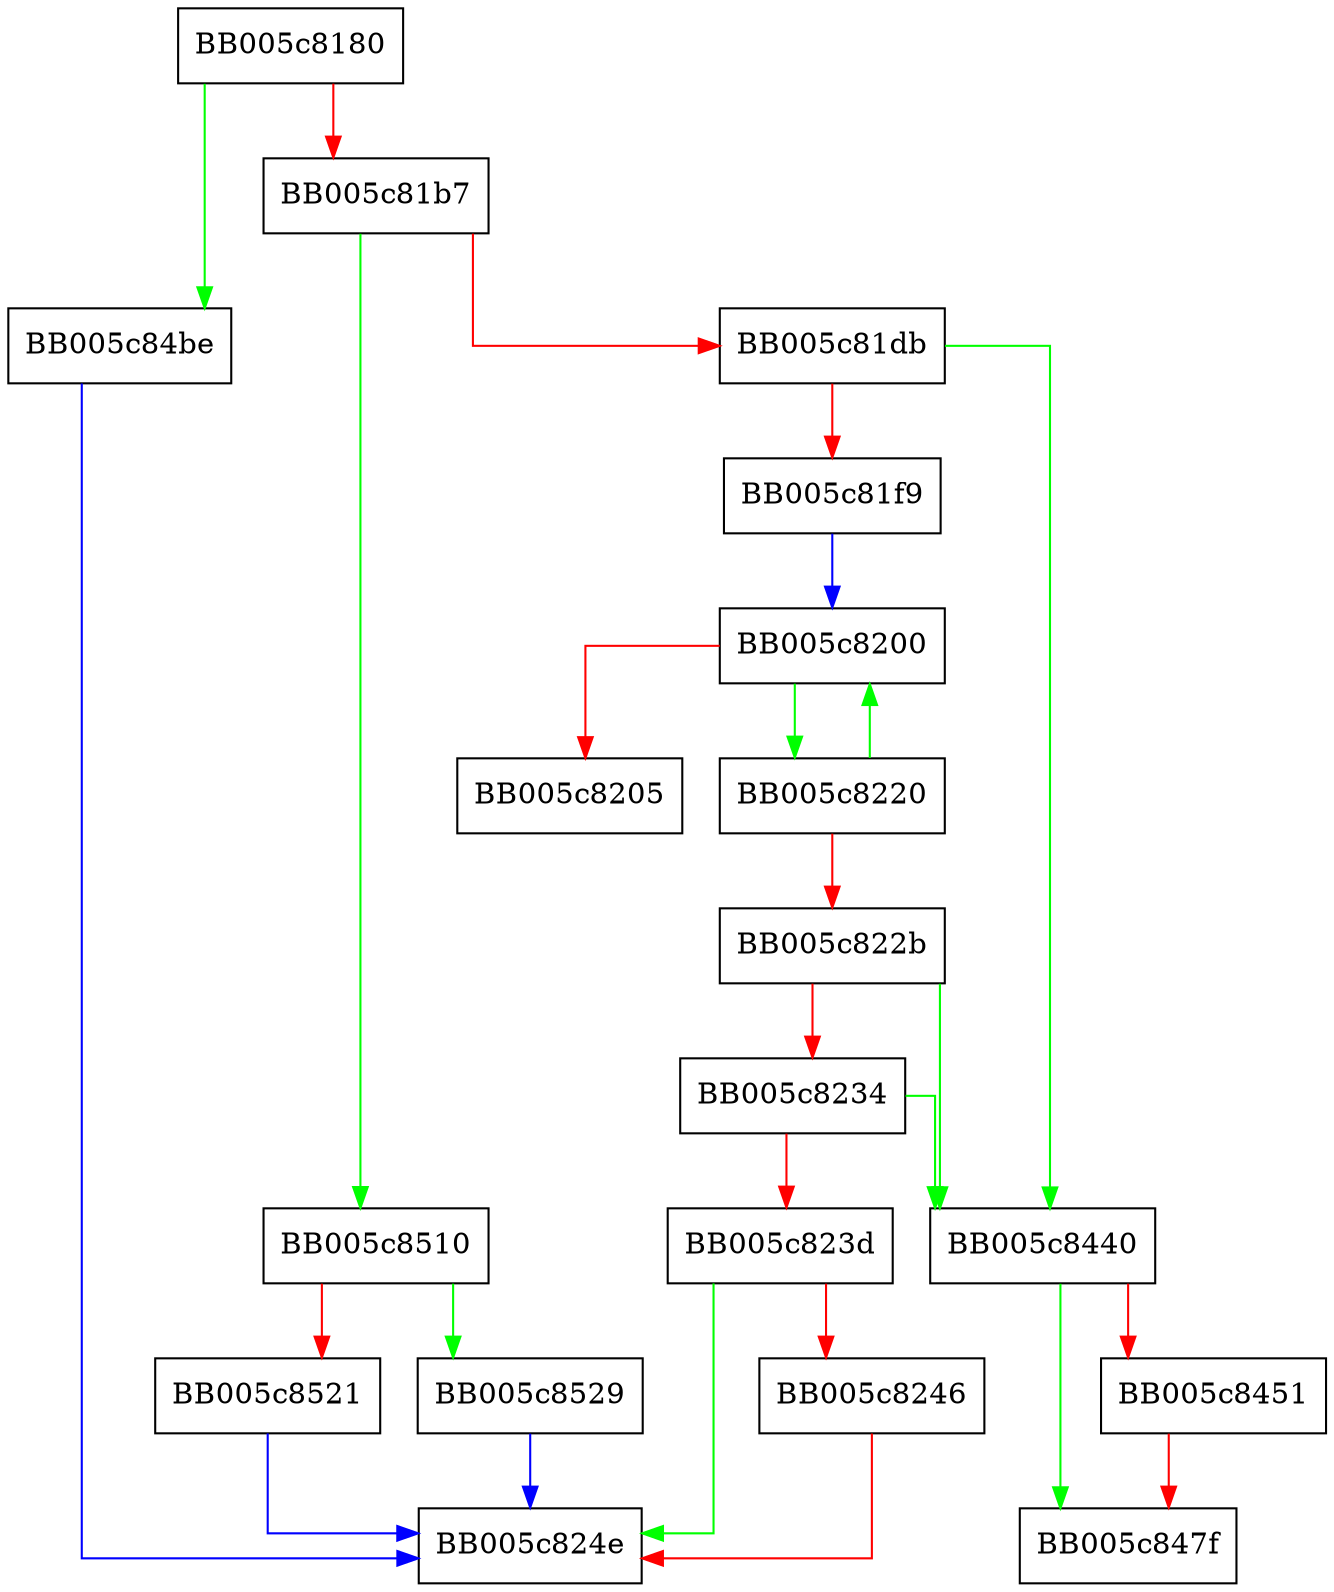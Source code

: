 digraph evp_kdf_from_algorithm {
  node [shape="box"];
  graph [splines=ortho];
  BB005c8180 -> BB005c84be [color="green"];
  BB005c8180 -> BB005c81b7 [color="red"];
  BB005c81b7 -> BB005c8510 [color="green"];
  BB005c81b7 -> BB005c81db [color="red"];
  BB005c81db -> BB005c8440 [color="green"];
  BB005c81db -> BB005c81f9 [color="red"];
  BB005c81f9 -> BB005c8200 [color="blue"];
  BB005c8200 -> BB005c8220 [color="green"];
  BB005c8200 -> BB005c8205 [color="red"];
  BB005c8220 -> BB005c8200 [color="green"];
  BB005c8220 -> BB005c822b [color="red"];
  BB005c822b -> BB005c8440 [color="green"];
  BB005c822b -> BB005c8234 [color="red"];
  BB005c8234 -> BB005c8440 [color="green"];
  BB005c8234 -> BB005c823d [color="red"];
  BB005c823d -> BB005c824e [color="green"];
  BB005c823d -> BB005c8246 [color="red"];
  BB005c8246 -> BB005c824e [color="red"];
  BB005c8440 -> BB005c847f [color="green"];
  BB005c8440 -> BB005c8451 [color="red"];
  BB005c8451 -> BB005c847f [color="red"];
  BB005c84be -> BB005c824e [color="blue"];
  BB005c8510 -> BB005c8529 [color="green"];
  BB005c8510 -> BB005c8521 [color="red"];
  BB005c8521 -> BB005c824e [color="blue"];
  BB005c8529 -> BB005c824e [color="blue"];
}